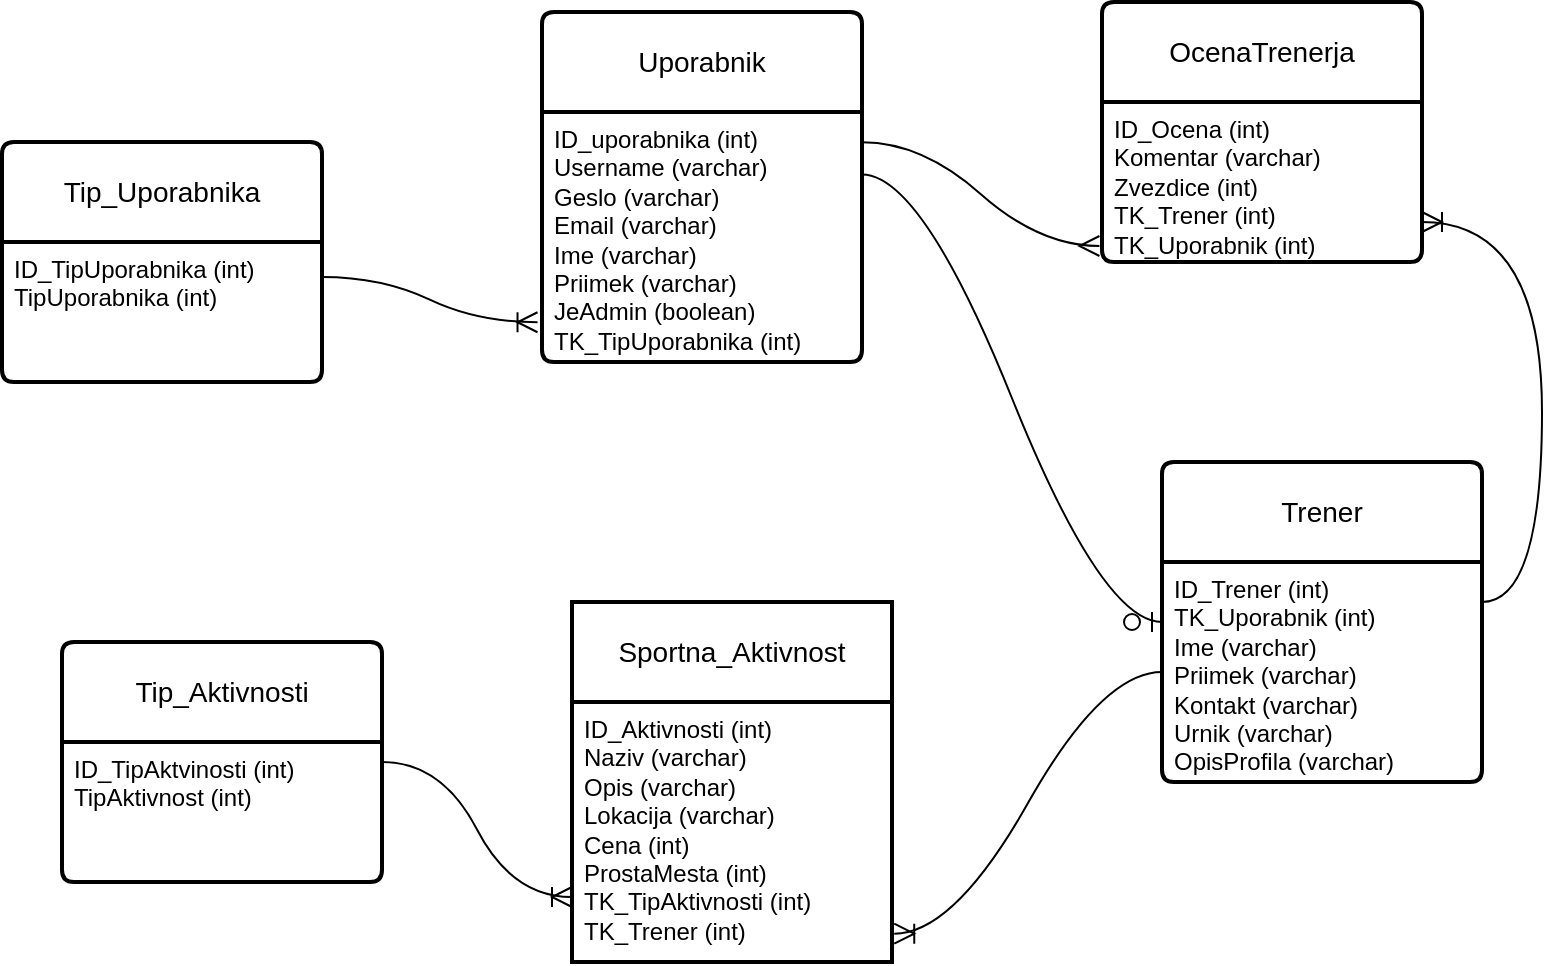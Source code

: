 <mxfile version="24.7.17">
  <diagram id="R2lEEEUBdFMjLlhIrx00" name="Page-1">
    <mxGraphModel dx="1028" dy="608" grid="1" gridSize="10" guides="1" tooltips="1" connect="1" arrows="1" fold="1" page="1" pageScale="1" pageWidth="850" pageHeight="1100" math="0" shadow="0" extFonts="Permanent Marker^https://fonts.googleapis.com/css?family=Permanent+Marker">
      <root>
        <mxCell id="0" />
        <mxCell id="1" parent="0" />
        <mxCell id="Lu04RH-zzImk3okpoFFc-33" style="edgeStyle=none;curved=1;rounded=0;orthogonalLoop=1;jettySize=auto;html=1;fontSize=12;startSize=8;endSize=8;" parent="1" source="Lu04RH-zzImk3okpoFFc-30" target="Lu04RH-zzImk3okpoFFc-29" edge="1">
          <mxGeometry relative="1" as="geometry" />
        </mxCell>
        <mxCell id="Lu04RH-zzImk3okpoFFc-26" style="edgeStyle=none;curved=1;rounded=0;orthogonalLoop=1;jettySize=auto;html=1;fontSize=12;startSize=8;endSize=8;" parent="1" source="Lu04RH-zzImk3okpoFFc-25" target="Lu04RH-zzImk3okpoFFc-24" edge="1">
          <mxGeometry relative="1" as="geometry" />
        </mxCell>
        <mxCell id="Lu04RH-zzImk3okpoFFc-18" value="Uporabnik" style="swimlane;childLayout=stackLayout;horizontal=1;startSize=50;horizontalStack=0;rounded=1;fontSize=14;fontStyle=0;strokeWidth=2;resizeParent=0;resizeLast=1;shadow=0;dashed=0;align=center;arcSize=4;whiteSpace=wrap;html=1;" parent="1" vertex="1">
          <mxGeometry x="410" y="15" width="160" height="175" as="geometry" />
        </mxCell>
        <mxCell id="Lu04RH-zzImk3okpoFFc-19" value="ID_uporabnika (int)&lt;div&gt;Username (varchar)&lt;/div&gt;&lt;div&gt;&lt;span style=&quot;background-color: initial;&quot;&gt;Geslo&amp;nbsp;&lt;/span&gt;&lt;span style=&quot;background-color: initial;&quot;&gt;(varchar)&lt;/span&gt;&lt;/div&gt;&lt;div&gt;Email&amp;nbsp;&lt;span style=&quot;background-color: initial;&quot;&gt;(varchar)&lt;/span&gt;&lt;/div&gt;&lt;div&gt;Ime&amp;nbsp;&lt;span style=&quot;background-color: initial;&quot;&gt;(varchar)&lt;/span&gt;&lt;/div&gt;&lt;div&gt;Priimek&amp;nbsp;&lt;span style=&quot;background-color: initial;&quot;&gt;(varchar)&lt;/span&gt;&lt;/div&gt;&lt;div&gt;&lt;span style=&quot;background-color: initial;&quot;&gt;JeAdmin (boolean)&lt;/span&gt;&lt;/div&gt;&lt;div&gt;TK_TipUporabnika (int)&lt;/div&gt;" style="align=left;strokeColor=none;fillColor=none;spacingLeft=4;fontSize=12;verticalAlign=top;resizable=0;rotatable=0;part=1;html=1;" parent="Lu04RH-zzImk3okpoFFc-18" vertex="1">
          <mxGeometry y="50" width="160" height="125" as="geometry" />
        </mxCell>
        <mxCell id="Lu04RH-zzImk3okpoFFc-20" value="Sportna_Aktivnost" style="swimlane;childLayout=stackLayout;horizontal=1;startSize=50;horizontalStack=0;rounded=1;fontSize=14;fontStyle=0;strokeWidth=2;resizeParent=0;resizeLast=1;shadow=0;dashed=0;align=center;arcSize=0;whiteSpace=wrap;html=1;" parent="1" vertex="1">
          <mxGeometry x="425" y="310" width="160" height="180" as="geometry" />
        </mxCell>
        <mxCell id="Lu04RH-zzImk3okpoFFc-21" value="ID_Aktivnosti (int)&lt;div&gt;Naziv&amp;nbsp;&lt;span style=&quot;background-color: initial;&quot;&gt;(varchar)&lt;/span&gt;&lt;/div&gt;&lt;div&gt;Opis&amp;nbsp;&lt;span style=&quot;background-color: initial;&quot;&gt;(varchar)&lt;/span&gt;&lt;/div&gt;&lt;div&gt;Lokacija&amp;nbsp;&lt;span style=&quot;background-color: initial;&quot;&gt;(varchar)&lt;/span&gt;&lt;/div&gt;&lt;div&gt;Cena (int)&lt;/div&gt;&lt;div&gt;ProstaMesta (int)&lt;/div&gt;&lt;div&gt;TK_TipAktivnosti (int)&lt;/div&gt;&lt;div&gt;TK_Trener (int)&lt;/div&gt;" style="align=left;strokeColor=none;fillColor=none;spacingLeft=4;fontSize=12;verticalAlign=top;resizable=0;rotatable=0;part=1;html=1;" parent="Lu04RH-zzImk3okpoFFc-20" vertex="1">
          <mxGeometry y="50" width="160" height="130" as="geometry" />
        </mxCell>
        <mxCell id="Lu04RH-zzImk3okpoFFc-24" value="Tip_Uporabnika" style="swimlane;childLayout=stackLayout;horizontal=1;startSize=50;horizontalStack=0;rounded=1;fontSize=14;fontStyle=0;strokeWidth=2;resizeParent=0;resizeLast=1;shadow=0;dashed=0;align=center;arcSize=4;whiteSpace=wrap;html=1;" parent="1" vertex="1">
          <mxGeometry x="140" y="80" width="160" height="120" as="geometry" />
        </mxCell>
        <mxCell id="Lu04RH-zzImk3okpoFFc-25" value="ID_TipUporabnika (int)&lt;div&gt;TipUporabnika (int)&lt;/div&gt;" style="align=left;strokeColor=none;fillColor=none;spacingLeft=4;fontSize=12;verticalAlign=top;resizable=0;rotatable=0;part=1;html=1;" parent="Lu04RH-zzImk3okpoFFc-24" vertex="1">
          <mxGeometry y="50" width="160" height="70" as="geometry" />
        </mxCell>
        <mxCell id="Lu04RH-zzImk3okpoFFc-27" value="Tip_Aktivnosti" style="swimlane;childLayout=stackLayout;horizontal=1;startSize=50;horizontalStack=0;rounded=1;fontSize=14;fontStyle=0;strokeWidth=2;resizeParent=0;resizeLast=1;shadow=0;dashed=0;align=center;arcSize=4;whiteSpace=wrap;html=1;" parent="1" vertex="1">
          <mxGeometry x="170" y="330" width="160" height="120" as="geometry" />
        </mxCell>
        <mxCell id="Lu04RH-zzImk3okpoFFc-28" value="ID_TipAktvinosti (int)&lt;div&gt;TipAktivnost (int)&lt;/div&gt;" style="align=left;strokeColor=none;fillColor=none;spacingLeft=4;fontSize=12;verticalAlign=top;resizable=0;rotatable=0;part=1;html=1;" parent="Lu04RH-zzImk3okpoFFc-27" vertex="1">
          <mxGeometry y="50" width="160" height="70" as="geometry" />
        </mxCell>
        <mxCell id="Lu04RH-zzImk3okpoFFc-29" value="Trener" style="swimlane;childLayout=stackLayout;horizontal=1;startSize=50;horizontalStack=0;rounded=1;fontSize=14;fontStyle=0;strokeWidth=2;resizeParent=0;resizeLast=1;shadow=0;dashed=0;align=center;arcSize=4;whiteSpace=wrap;html=1;" parent="1" vertex="1">
          <mxGeometry x="720" y="240" width="160" height="160" as="geometry" />
        </mxCell>
        <mxCell id="Lu04RH-zzImk3okpoFFc-30" value="ID_Trener (int)&lt;div&gt;TK_Uporabnik (int)&lt;br&gt;&lt;div&gt;Ime&amp;nbsp;&lt;span style=&quot;background-color: initial;&quot;&gt;(varchar)&lt;/span&gt;&lt;/div&gt;&lt;div&gt;Priimek&amp;nbsp;&lt;span style=&quot;background-color: initial;&quot;&gt;(varchar)&lt;/span&gt;&lt;/div&gt;&lt;div&gt;Kontakt&amp;nbsp;&lt;span style=&quot;background-color: initial;&quot;&gt;(varchar)&lt;/span&gt;&lt;/div&gt;&lt;div&gt;Urnik&amp;nbsp;&lt;span style=&quot;background-color: initial;&quot;&gt;(varchar)&lt;/span&gt;&lt;/div&gt;&lt;div&gt;OpisProfila&amp;nbsp;&lt;span style=&quot;background-color: initial;&quot;&gt;(varchar)&lt;/span&gt;&lt;/div&gt;&lt;div&gt;&lt;br&gt;&lt;/div&gt;&lt;div&gt;&lt;br&gt;&lt;/div&gt;&lt;/div&gt;" style="align=left;strokeColor=none;fillColor=none;spacingLeft=4;fontSize=12;verticalAlign=top;resizable=0;rotatable=0;part=1;html=1;" parent="Lu04RH-zzImk3okpoFFc-29" vertex="1">
          <mxGeometry y="50" width="160" height="110" as="geometry" />
        </mxCell>
        <mxCell id="Lu04RH-zzImk3okpoFFc-31" value="OcenaTrenerja" style="swimlane;childLayout=stackLayout;horizontal=1;startSize=50;horizontalStack=0;rounded=1;fontSize=14;fontStyle=0;strokeWidth=2;resizeParent=0;resizeLast=1;shadow=0;dashed=0;align=center;arcSize=4;whiteSpace=wrap;html=1;" parent="1" vertex="1">
          <mxGeometry x="690" y="10" width="160" height="130" as="geometry" />
        </mxCell>
        <mxCell id="Lu04RH-zzImk3okpoFFc-32" value="ID_Ocena (int)&lt;div&gt;Komentar&amp;nbsp;&lt;span style=&quot;background-color: initial;&quot;&gt;(varchar)&lt;/span&gt;&lt;/div&gt;&lt;div&gt;Zvezdice (int)&lt;/div&gt;&lt;div&gt;TK_Trener (int)&lt;/div&gt;&lt;div&gt;TK_Uporabnik (int)&lt;/div&gt;" style="align=left;strokeColor=none;fillColor=none;spacingLeft=4;fontSize=12;verticalAlign=top;resizable=0;rotatable=0;part=1;html=1;" parent="Lu04RH-zzImk3okpoFFc-31" vertex="1">
          <mxGeometry y="50" width="160" height="80" as="geometry" />
        </mxCell>
        <mxCell id="Lu04RH-zzImk3okpoFFc-36" value="" style="edgeStyle=entityRelationEdgeStyle;fontSize=12;html=1;endArrow=ERoneToMany;rounded=0;startSize=8;endSize=8;curved=1;exitX=1;exitY=0.25;exitDx=0;exitDy=0;entryX=-0.014;entryY=0.841;entryDx=0;entryDy=0;entryPerimeter=0;" parent="1" source="Lu04RH-zzImk3okpoFFc-25" target="Lu04RH-zzImk3okpoFFc-19" edge="1">
          <mxGeometry width="100" height="100" relative="1" as="geometry">
            <mxPoint x="310" y="220" as="sourcePoint" />
            <mxPoint x="410" y="120" as="targetPoint" />
          </mxGeometry>
        </mxCell>
        <mxCell id="Lu04RH-zzImk3okpoFFc-37" value="" style="edgeStyle=entityRelationEdgeStyle;fontSize=12;html=1;endArrow=ERoneToMany;rounded=0;startSize=8;endSize=8;curved=1;exitX=1;exitY=0.5;exitDx=0;exitDy=0;entryX=0;entryY=0.75;entryDx=0;entryDy=0;" parent="1" target="Lu04RH-zzImk3okpoFFc-21" edge="1">
          <mxGeometry width="100" height="100" relative="1" as="geometry">
            <mxPoint x="330" y="390" as="sourcePoint" />
            <mxPoint x="433" y="431" as="targetPoint" />
            <Array as="points">
              <mxPoint x="350" y="410" />
            </Array>
          </mxGeometry>
        </mxCell>
        <mxCell id="Lu04RH-zzImk3okpoFFc-38" value="" style="edgeStyle=entityRelationEdgeStyle;fontSize=12;html=1;endArrow=ERoneToMany;rounded=0;startSize=8;endSize=8;curved=1;entryX=1;entryY=0.75;entryDx=0;entryDy=0;" parent="1" target="Lu04RH-zzImk3okpoFFc-32" edge="1">
          <mxGeometry width="100" height="100" relative="1" as="geometry">
            <mxPoint x="880" y="310" as="sourcePoint" />
            <mxPoint x="960" y="120" as="targetPoint" />
            <Array as="points">
              <mxPoint x="950" y="280" />
              <mxPoint x="930" y="200" />
              <mxPoint x="950" y="250" />
              <mxPoint x="950" y="250" />
              <mxPoint x="940" y="250" />
              <mxPoint x="930" y="220" />
              <mxPoint x="930" y="250" />
              <mxPoint x="880" y="120" />
              <mxPoint x="980" y="320" />
              <mxPoint x="940" y="160" />
              <mxPoint x="960" y="180" />
            </Array>
          </mxGeometry>
        </mxCell>
        <mxCell id="Lu04RH-zzImk3okpoFFc-40" value="" style="edgeStyle=entityRelationEdgeStyle;fontSize=12;html=1;endArrow=ERmany;rounded=0;startSize=8;endSize=8;curved=1;exitX=1.001;exitY=0.121;exitDx=0;exitDy=0;exitPerimeter=0;entryX=-0.008;entryY=0.9;entryDx=0;entryDy=0;entryPerimeter=0;" parent="1" source="Lu04RH-zzImk3okpoFFc-19" target="Lu04RH-zzImk3okpoFFc-32" edge="1">
          <mxGeometry width="100" height="100" relative="1" as="geometry">
            <mxPoint x="590" y="210" as="sourcePoint" />
            <mxPoint x="690" y="110" as="targetPoint" />
          </mxGeometry>
        </mxCell>
        <mxCell id="Lu04RH-zzImk3okpoFFc-41" value="" style="edgeStyle=entityRelationEdgeStyle;fontSize=12;html=1;endArrow=ERoneToMany;rounded=0;startSize=8;endSize=8;curved=1;entryX=1.007;entryY=0.891;entryDx=0;entryDy=0;entryPerimeter=0;exitX=0;exitY=0.5;exitDx=0;exitDy=0;" parent="1" source="Lu04RH-zzImk3okpoFFc-30" target="Lu04RH-zzImk3okpoFFc-21" edge="1">
          <mxGeometry width="100" height="100" relative="1" as="geometry">
            <mxPoint x="730" y="470" as="sourcePoint" />
            <mxPoint x="620" y="400" as="targetPoint" />
          </mxGeometry>
        </mxCell>
        <mxCell id="Lu04RH-zzImk3okpoFFc-42" value="" style="edgeStyle=entityRelationEdgeStyle;fontSize=12;html=1;endArrow=ERzeroToOne;endFill=1;rounded=0;startSize=8;endSize=8;curved=1;exitX=1;exitY=0.25;exitDx=0;exitDy=0;entryX=0;entryY=0.5;entryDx=0;entryDy=0;" parent="1" source="Lu04RH-zzImk3okpoFFc-19" target="Lu04RH-zzImk3okpoFFc-29" edge="1">
          <mxGeometry width="100" height="100" relative="1" as="geometry">
            <mxPoint x="580" y="310" as="sourcePoint" />
            <mxPoint x="680" y="210" as="targetPoint" />
            <Array as="points">
              <mxPoint x="620" y="230" />
            </Array>
          </mxGeometry>
        </mxCell>
      </root>
    </mxGraphModel>
  </diagram>
</mxfile>
